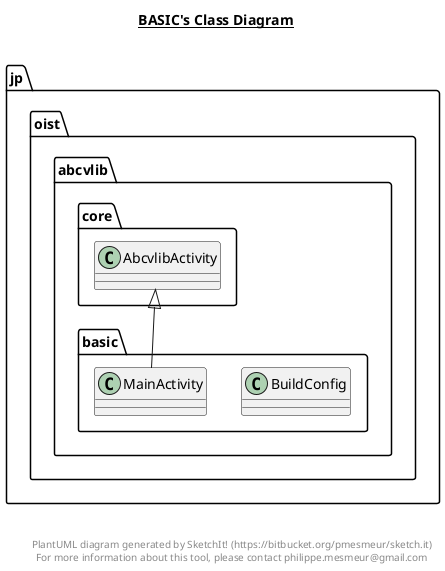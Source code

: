 @startuml

title __BASIC's Class Diagram__\n

  namespace jp.oist.abcvlib.basic {
    class jp.oist.abcvlib.basic.BuildConfig {
    }
  }
  

  namespace jp.oist.abcvlib.basic {
    class jp.oist.abcvlib.basic.MainActivity {
    }
  }
  

  jp.oist.abcvlib.basic.MainActivity -up-|> jp.oist.abcvlib.core.AbcvlibActivity


right footer


PlantUML diagram generated by SketchIt! (https://bitbucket.org/pmesmeur/sketch.it)
For more information about this tool, please contact philippe.mesmeur@gmail.com
endfooter

@enduml
